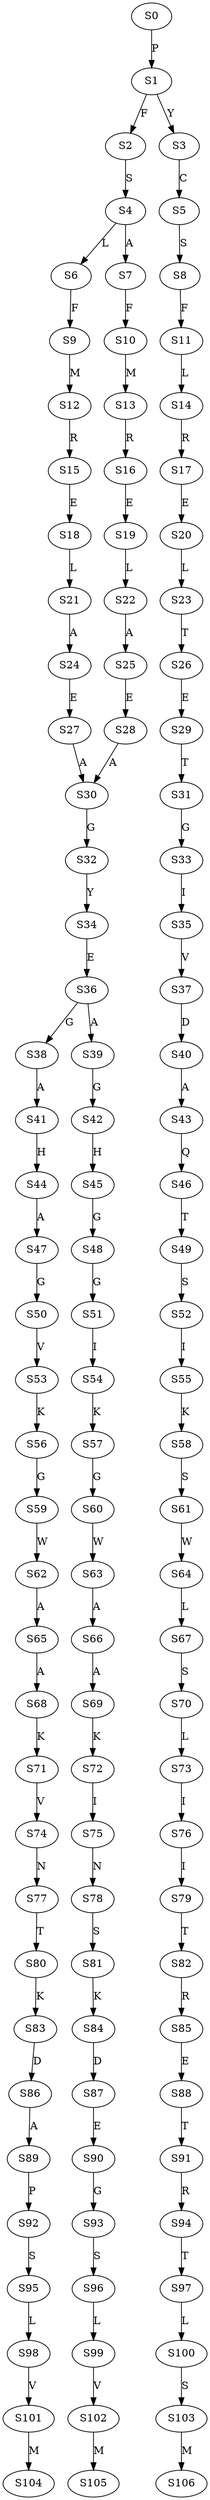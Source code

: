 strict digraph  {
	S0 -> S1 [ label = P ];
	S1 -> S2 [ label = F ];
	S1 -> S3 [ label = Y ];
	S2 -> S4 [ label = S ];
	S3 -> S5 [ label = C ];
	S4 -> S6 [ label = L ];
	S4 -> S7 [ label = A ];
	S5 -> S8 [ label = S ];
	S6 -> S9 [ label = F ];
	S7 -> S10 [ label = F ];
	S8 -> S11 [ label = F ];
	S9 -> S12 [ label = M ];
	S10 -> S13 [ label = M ];
	S11 -> S14 [ label = L ];
	S12 -> S15 [ label = R ];
	S13 -> S16 [ label = R ];
	S14 -> S17 [ label = R ];
	S15 -> S18 [ label = E ];
	S16 -> S19 [ label = E ];
	S17 -> S20 [ label = E ];
	S18 -> S21 [ label = L ];
	S19 -> S22 [ label = L ];
	S20 -> S23 [ label = L ];
	S21 -> S24 [ label = A ];
	S22 -> S25 [ label = A ];
	S23 -> S26 [ label = T ];
	S24 -> S27 [ label = E ];
	S25 -> S28 [ label = E ];
	S26 -> S29 [ label = E ];
	S27 -> S30 [ label = A ];
	S28 -> S30 [ label = A ];
	S29 -> S31 [ label = T ];
	S30 -> S32 [ label = G ];
	S31 -> S33 [ label = G ];
	S32 -> S34 [ label = Y ];
	S33 -> S35 [ label = I ];
	S34 -> S36 [ label = E ];
	S35 -> S37 [ label = V ];
	S36 -> S38 [ label = G ];
	S36 -> S39 [ label = A ];
	S37 -> S40 [ label = D ];
	S38 -> S41 [ label = A ];
	S39 -> S42 [ label = G ];
	S40 -> S43 [ label = A ];
	S41 -> S44 [ label = H ];
	S42 -> S45 [ label = H ];
	S43 -> S46 [ label = Q ];
	S44 -> S47 [ label = A ];
	S45 -> S48 [ label = G ];
	S46 -> S49 [ label = T ];
	S47 -> S50 [ label = G ];
	S48 -> S51 [ label = G ];
	S49 -> S52 [ label = S ];
	S50 -> S53 [ label = V ];
	S51 -> S54 [ label = I ];
	S52 -> S55 [ label = I ];
	S53 -> S56 [ label = K ];
	S54 -> S57 [ label = K ];
	S55 -> S58 [ label = K ];
	S56 -> S59 [ label = G ];
	S57 -> S60 [ label = G ];
	S58 -> S61 [ label = S ];
	S59 -> S62 [ label = W ];
	S60 -> S63 [ label = W ];
	S61 -> S64 [ label = W ];
	S62 -> S65 [ label = A ];
	S63 -> S66 [ label = A ];
	S64 -> S67 [ label = L ];
	S65 -> S68 [ label = A ];
	S66 -> S69 [ label = A ];
	S67 -> S70 [ label = S ];
	S68 -> S71 [ label = K ];
	S69 -> S72 [ label = K ];
	S70 -> S73 [ label = L ];
	S71 -> S74 [ label = V ];
	S72 -> S75 [ label = I ];
	S73 -> S76 [ label = I ];
	S74 -> S77 [ label = N ];
	S75 -> S78 [ label = N ];
	S76 -> S79 [ label = I ];
	S77 -> S80 [ label = T ];
	S78 -> S81 [ label = S ];
	S79 -> S82 [ label = T ];
	S80 -> S83 [ label = K ];
	S81 -> S84 [ label = K ];
	S82 -> S85 [ label = R ];
	S83 -> S86 [ label = D ];
	S84 -> S87 [ label = D ];
	S85 -> S88 [ label = E ];
	S86 -> S89 [ label = A ];
	S87 -> S90 [ label = E ];
	S88 -> S91 [ label = T ];
	S89 -> S92 [ label = P ];
	S90 -> S93 [ label = G ];
	S91 -> S94 [ label = R ];
	S92 -> S95 [ label = S ];
	S93 -> S96 [ label = S ];
	S94 -> S97 [ label = T ];
	S95 -> S98 [ label = L ];
	S96 -> S99 [ label = L ];
	S97 -> S100 [ label = L ];
	S98 -> S101 [ label = V ];
	S99 -> S102 [ label = V ];
	S100 -> S103 [ label = S ];
	S101 -> S104 [ label = M ];
	S102 -> S105 [ label = M ];
	S103 -> S106 [ label = M ];
}
